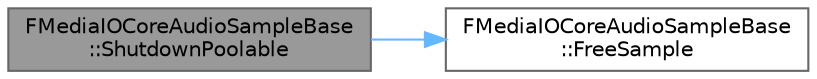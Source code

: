 digraph "FMediaIOCoreAudioSampleBase::ShutdownPoolable"
{
 // INTERACTIVE_SVG=YES
 // LATEX_PDF_SIZE
  bgcolor="transparent";
  edge [fontname=Helvetica,fontsize=10,labelfontname=Helvetica,labelfontsize=10];
  node [fontname=Helvetica,fontsize=10,shape=box,height=0.2,width=0.4];
  rankdir="LR";
  Node1 [id="Node000001",label="FMediaIOCoreAudioSampleBase\l::ShutdownPoolable",height=0.2,width=0.4,color="gray40", fillcolor="grey60", style="filled", fontcolor="black",tooltip=" "];
  Node1 -> Node2 [id="edge1_Node000001_Node000002",color="steelblue1",style="solid",tooltip=" "];
  Node2 [id="Node000002",label="FMediaIOCoreAudioSampleBase\l::FreeSample",height=0.2,width=0.4,color="grey40", fillcolor="white", style="filled",URL="$d9/d76/classFMediaIOCoreAudioSampleBase.html#af0e08fc0b0f1b9edd9ff6b4462700e95",tooltip=" "];
}
